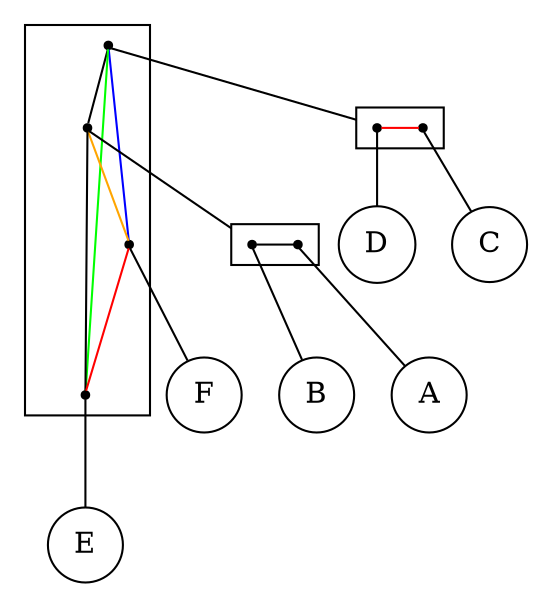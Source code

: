 digraph Structure2 {
compound=true;
fontname=Verdana;
fontsize=12;
newrank=true;
splines=line;
node [shape=circle];
F;
E;
B;
A;
D;
C;
subgraph cluster_ADBECF {
node [shape=point];
s_CD -> s_AB  [color=black, arrowhead=none];
s_CD -> s_F  [color=blue, arrowhead=none];
s_CD -> s_E  [color=green, arrowhead=none];
s_AB -> s_F  [color=orange, arrowhead=none];
s_AB -> s_E  [color=black, arrowhead=none];
s_F -> s_E  [color=red, arrowhead=none];
}

subgraph cluster_AB {
rank=same;
node [shape=point];
s_B -> s_A  [color=black, arrowhead=none];
}

subgraph cluster_CD {
rank=same;
node [shape=point];
s_D -> s_C  [color=red, arrowhead=none];
}

s_CD -> s_D  [lhead=cluster_CD, arrowhead=none];
s_AB -> s_B  [lhead=cluster_AB, arrowhead=none];
s_F -> F  [arrowhead=none];
s_E -> E  [arrowhead=none];
s_B -> B  [arrowhead=none];
s_A -> A  [arrowhead=none];
s_D -> D  [arrowhead=none];
s_C -> C  [arrowhead=none];
}
